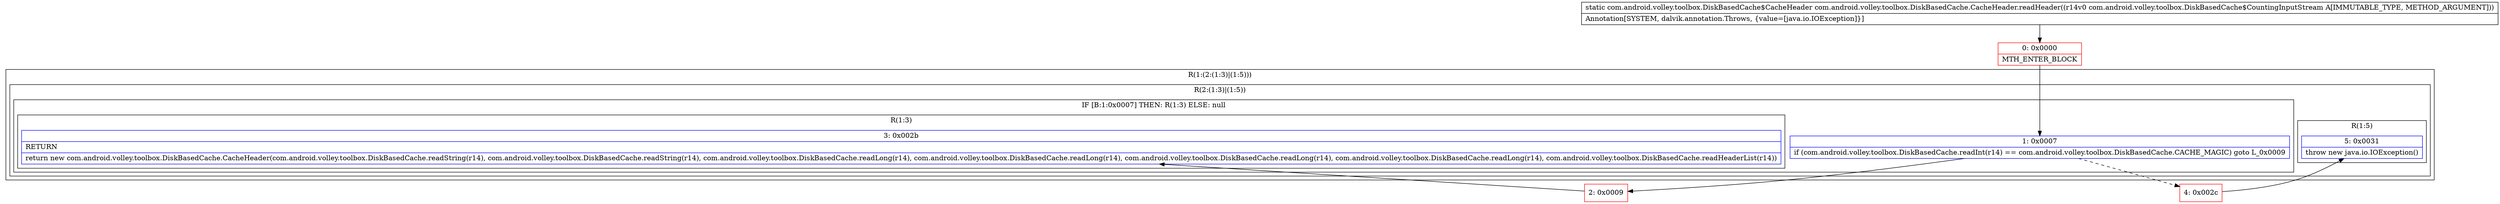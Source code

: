 digraph "CFG forcom.android.volley.toolbox.DiskBasedCache.CacheHeader.readHeader(Lcom\/android\/volley\/toolbox\/DiskBasedCache$CountingInputStream;)Lcom\/android\/volley\/toolbox\/DiskBasedCache$CacheHeader;" {
subgraph cluster_Region_1305034145 {
label = "R(1:(2:(1:3)|(1:5)))";
node [shape=record,color=blue];
subgraph cluster_Region_1621545269 {
label = "R(2:(1:3)|(1:5))";
node [shape=record,color=blue];
subgraph cluster_IfRegion_781020187 {
label = "IF [B:1:0x0007] THEN: R(1:3) ELSE: null";
node [shape=record,color=blue];
Node_1 [shape=record,label="{1\:\ 0x0007|if (com.android.volley.toolbox.DiskBasedCache.readInt(r14) == com.android.volley.toolbox.DiskBasedCache.CACHE_MAGIC) goto L_0x0009\l}"];
subgraph cluster_Region_1763843062 {
label = "R(1:3)";
node [shape=record,color=blue];
Node_3 [shape=record,label="{3\:\ 0x002b|RETURN\l|return new com.android.volley.toolbox.DiskBasedCache.CacheHeader(com.android.volley.toolbox.DiskBasedCache.readString(r14), com.android.volley.toolbox.DiskBasedCache.readString(r14), com.android.volley.toolbox.DiskBasedCache.readLong(r14), com.android.volley.toolbox.DiskBasedCache.readLong(r14), com.android.volley.toolbox.DiskBasedCache.readLong(r14), com.android.volley.toolbox.DiskBasedCache.readLong(r14), com.android.volley.toolbox.DiskBasedCache.readHeaderList(r14))\l}"];
}
}
subgraph cluster_Region_1837238086 {
label = "R(1:5)";
node [shape=record,color=blue];
Node_5 [shape=record,label="{5\:\ 0x0031|throw new java.io.IOException()\l}"];
}
}
}
Node_0 [shape=record,color=red,label="{0\:\ 0x0000|MTH_ENTER_BLOCK\l}"];
Node_2 [shape=record,color=red,label="{2\:\ 0x0009}"];
Node_4 [shape=record,color=red,label="{4\:\ 0x002c}"];
MethodNode[shape=record,label="{static com.android.volley.toolbox.DiskBasedCache$CacheHeader com.android.volley.toolbox.DiskBasedCache.CacheHeader.readHeader((r14v0 com.android.volley.toolbox.DiskBasedCache$CountingInputStream A[IMMUTABLE_TYPE, METHOD_ARGUMENT]))  | Annotation[SYSTEM, dalvik.annotation.Throws, \{value=[java.io.IOException]\}]\l}"];
MethodNode -> Node_0;
Node_1 -> Node_2;
Node_1 -> Node_4[style=dashed];
Node_0 -> Node_1;
Node_2 -> Node_3;
Node_4 -> Node_5;
}

